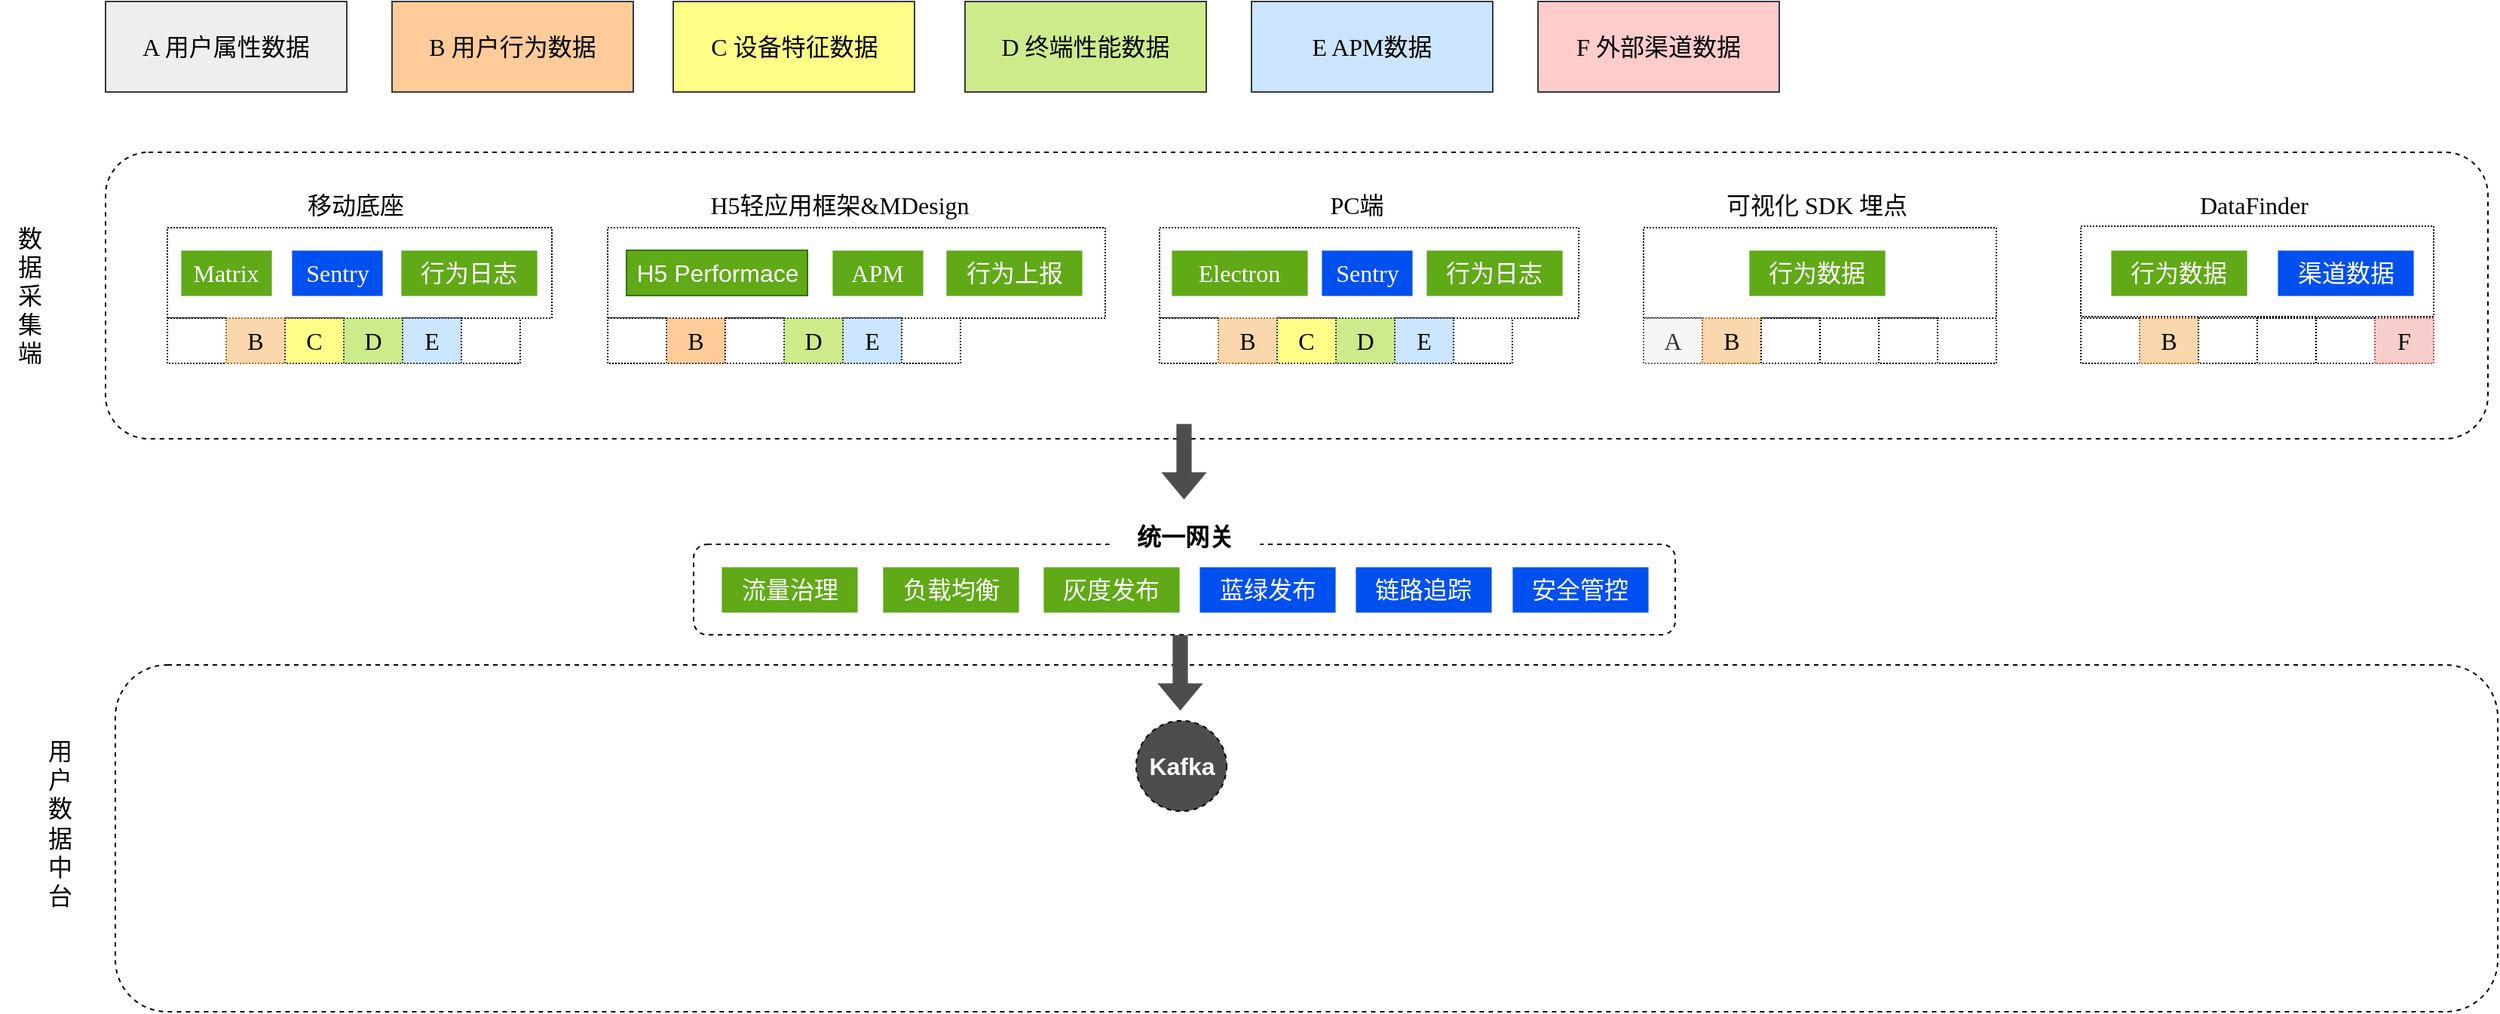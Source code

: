 <mxfile version="17.2.4" type="github">
  <diagram id="R6LKjHRkVj6gWCjwfnXa" name="Page-1">
    <mxGraphModel dx="1609" dy="468" grid="1" gridSize="10" guides="1" tooltips="1" connect="1" arrows="1" fold="1" page="1" pageScale="1" pageWidth="827" pageHeight="1169" math="0" shadow="0">
      <root>
        <mxCell id="0" />
        <mxCell id="1" parent="0" />
        <mxCell id="xEdestO7AOEsHorYzFaQ-1" value="A 用户属性数据" style="rounded=0;whiteSpace=wrap;html=1;fillColor=#eeeeee;strokeColor=#36393d;fontSize=16;fontFamily=Comic Sans MS;" parent="1" vertex="1">
          <mxGeometry x="-690" y="40" width="160" height="60" as="geometry" />
        </mxCell>
        <mxCell id="xEdestO7AOEsHorYzFaQ-2" value="B 用户行为数据" style="rounded=0;whiteSpace=wrap;html=1;fillColor=#ffcc99;strokeColor=#36393d;fontSize=16;fontFamily=Comic Sans MS;" parent="1" vertex="1">
          <mxGeometry x="-500" y="40" width="160" height="60" as="geometry" />
        </mxCell>
        <mxCell id="xEdestO7AOEsHorYzFaQ-3" value="E APM数据" style="rounded=0;whiteSpace=wrap;html=1;fillColor=#cce5ff;strokeColor=#36393d;fontSize=16;fontFamily=Comic Sans MS;" parent="1" vertex="1">
          <mxGeometry x="70" y="40" width="160" height="60" as="geometry" />
        </mxCell>
        <mxCell id="xEdestO7AOEsHorYzFaQ-4" value="F 外部渠道数据" style="rounded=0;whiteSpace=wrap;html=1;fillColor=#ffcccc;strokeColor=#36393d;fontSize=16;fontFamily=Comic Sans MS;" parent="1" vertex="1">
          <mxGeometry x="260" y="40" width="160" height="60" as="geometry" />
        </mxCell>
        <mxCell id="xEdestO7AOEsHorYzFaQ-5" value="" style="rounded=1;whiteSpace=wrap;html=1;fontSize=16;dashed=1;fontFamily=Comic Sans MS;" parent="1" vertex="1">
          <mxGeometry x="-690" y="140" width="1580" height="190" as="geometry" />
        </mxCell>
        <mxCell id="xEdestO7AOEsHorYzFaQ-6" value="数&lt;br&gt;据&lt;br&gt;采&lt;br&gt;集&lt;br&gt;端" style="rounded=0;whiteSpace=wrap;html=1;fontSize=16;strokeWidth=0;strokeColor=none;fontFamily=Comic Sans MS;" parent="1" vertex="1">
          <mxGeometry x="-760" y="170" width="40" height="130" as="geometry" />
        </mxCell>
        <mxCell id="xEdestO7AOEsHorYzFaQ-8" value="移动底座" style="rounded=0;whiteSpace=wrap;html=1;dashed=1;fontSize=16;strokeWidth=0;fontFamily=Comic Sans MS;strokeColor=none;" parent="1" vertex="1">
          <mxGeometry x="-574" y="160" width="100" height="30" as="geometry" />
        </mxCell>
        <mxCell id="xEdestO7AOEsHorYzFaQ-9" value="" style="rounded=0;whiteSpace=wrap;html=1;dashed=1;fontSize=16;strokeWidth=1;fontFamily=Comic Sans MS;dashPattern=1 1;" parent="1" vertex="1">
          <mxGeometry x="-649" y="190" width="255" height="60" as="geometry" />
        </mxCell>
        <mxCell id="xEdestO7AOEsHorYzFaQ-10" value="Matrix" style="rounded=0;whiteSpace=wrap;html=1;dashed=1;fontSize=16;strokeWidth=0;fontFamily=Comic Sans MS;fillColor=#60a917;fontColor=#ffffff;strokeColor=#2D7600;" parent="1" vertex="1">
          <mxGeometry x="-640" y="205" width="60" height="30" as="geometry" />
        </mxCell>
        <mxCell id="xEdestO7AOEsHorYzFaQ-11" value="Sentry" style="rounded=0;whiteSpace=wrap;html=1;dashed=1;fontSize=16;strokeWidth=0;fontFamily=Comic Sans MS;fillColor=#0050ef;fontColor=#ffffff;strokeColor=#001DBC;" parent="1" vertex="1">
          <mxGeometry x="-566.5" y="205" width="60" height="30" as="geometry" />
        </mxCell>
        <mxCell id="xEdestO7AOEsHorYzFaQ-14" value="行为日志" style="rounded=0;whiteSpace=wrap;html=1;dashed=1;fontSize=16;strokeWidth=0;fontFamily=Comic Sans MS;fillColor=#60a917;fontColor=#ffffff;strokeColor=#2D7600;" parent="1" vertex="1">
          <mxGeometry x="-494" y="205" width="90" height="30" as="geometry" />
        </mxCell>
        <mxCell id="xEdestO7AOEsHorYzFaQ-15" value="H5轻应用框架&amp;amp;MDesign" style="rounded=0;whiteSpace=wrap;html=1;dashed=1;fontSize=16;strokeWidth=0;fontFamily=Comic Sans MS;strokeColor=none;" parent="1" vertex="1">
          <mxGeometry x="-298" y="160" width="190" height="30" as="geometry" />
        </mxCell>
        <mxCell id="xEdestO7AOEsHorYzFaQ-16" value="" style="rounded=0;whiteSpace=wrap;html=1;dashed=1;fontSize=16;strokeWidth=1;fontFamily=Comic Sans MS;dashPattern=1 1;" parent="1" vertex="1">
          <mxGeometry x="-357" y="190" width="330" height="60" as="geometry" />
        </mxCell>
        <mxCell id="xEdestO7AOEsHorYzFaQ-18" value="APM" style="rounded=0;whiteSpace=wrap;html=1;dashed=1;fontSize=16;strokeWidth=0;fontFamily=Comic Sans MS;fillColor=#60a917;fontColor=#ffffff;strokeColor=#2D7600;" parent="1" vertex="1">
          <mxGeometry x="-208" y="205" width="60" height="30" as="geometry" />
        </mxCell>
        <mxCell id="xEdestO7AOEsHorYzFaQ-19" value="行为上报" style="rounded=0;whiteSpace=wrap;html=1;dashed=1;fontSize=16;strokeWidth=0;fontFamily=Comic Sans MS;fillColor=#60a917;fontColor=#ffffff;strokeColor=#2D7600;" parent="1" vertex="1">
          <mxGeometry x="-132.5" y="205" width="90" height="30" as="geometry" />
        </mxCell>
        <mxCell id="xEdestO7AOEsHorYzFaQ-20" value="可视化 SDK 埋点" style="rounded=0;whiteSpace=wrap;html=1;dashed=1;fontSize=16;strokeWidth=0;fontFamily=Comic Sans MS;strokeColor=none;" parent="1" vertex="1">
          <mxGeometry x="350" y="160" width="190" height="30" as="geometry" />
        </mxCell>
        <mxCell id="xEdestO7AOEsHorYzFaQ-21" value="" style="rounded=0;whiteSpace=wrap;html=1;dashed=1;fontSize=16;strokeWidth=1;fontFamily=Comic Sans MS;dashPattern=1 1;" parent="1" vertex="1">
          <mxGeometry x="330" y="190" width="234" height="60" as="geometry" />
        </mxCell>
        <mxCell id="xEdestO7AOEsHorYzFaQ-24" value="行为数据" style="rounded=0;whiteSpace=wrap;html=1;dashed=1;fontSize=16;strokeWidth=0;fontFamily=Comic Sans MS;fillColor=#60a917;fontColor=#ffffff;strokeColor=#2D7600;" parent="1" vertex="1">
          <mxGeometry x="400" y="205" width="90" height="30" as="geometry" />
        </mxCell>
        <mxCell id="xEdestO7AOEsHorYzFaQ-25" value="DataFinder" style="rounded=0;whiteSpace=wrap;html=1;dashed=1;fontSize=16;strokeWidth=0;fontFamily=Comic Sans MS;strokeColor=none;" parent="1" vertex="1">
          <mxGeometry x="640" y="160" width="190" height="30" as="geometry" />
        </mxCell>
        <mxCell id="xEdestO7AOEsHorYzFaQ-26" value="" style="rounded=0;whiteSpace=wrap;html=1;dashed=1;fontSize=16;strokeWidth=1;fontFamily=Comic Sans MS;dashPattern=1 1;" parent="1" vertex="1">
          <mxGeometry x="620" y="189" width="234" height="60" as="geometry" />
        </mxCell>
        <mxCell id="xEdestO7AOEsHorYzFaQ-29" value="渠道数据" style="rounded=0;whiteSpace=wrap;html=1;dashed=1;fontSize=16;strokeWidth=0;fontFamily=Comic Sans MS;fillColor=#0050ef;fontColor=#ffffff;strokeColor=#001DBC;" parent="1" vertex="1">
          <mxGeometry x="750.5" y="205" width="90" height="30" as="geometry" />
        </mxCell>
        <mxCell id="xEdestO7AOEsHorYzFaQ-30" value="" style="rounded=0;whiteSpace=wrap;html=1;dashed=1;dashPattern=1 1;fontFamily=Comic Sans MS;fontSize=16;strokeWidth=1;" parent="1" vertex="1">
          <mxGeometry x="-649" y="250" width="39" height="30" as="geometry" />
        </mxCell>
        <mxCell id="xEdestO7AOEsHorYzFaQ-34" value="B" style="rounded=0;whiteSpace=wrap;html=1;dashed=1;dashPattern=1 1;fontFamily=Comic Sans MS;fontSize=16;strokeWidth=1;fillColor=#fad7ac;strokeColor=#b46504;" parent="1" vertex="1">
          <mxGeometry x="-610" y="250" width="39" height="30" as="geometry" />
        </mxCell>
        <mxCell id="xEdestO7AOEsHorYzFaQ-35" value="C" style="rounded=0;whiteSpace=wrap;html=1;dashed=1;dashPattern=1 1;fontFamily=Comic Sans MS;fontSize=16;strokeWidth=1;fillColor=#ffff88;strokeColor=#36393d;" parent="1" vertex="1">
          <mxGeometry x="-571" y="250" width="39" height="30" as="geometry" />
        </mxCell>
        <mxCell id="xEdestO7AOEsHorYzFaQ-36" value="E" style="rounded=0;whiteSpace=wrap;html=1;dashed=1;dashPattern=1 1;fontFamily=Comic Sans MS;fontSize=16;strokeWidth=1;fillColor=#cce5ff;strokeColor=#36393d;" parent="1" vertex="1">
          <mxGeometry x="-493" y="250" width="39" height="30" as="geometry" />
        </mxCell>
        <mxCell id="xEdestO7AOEsHorYzFaQ-41" value="" style="rounded=0;whiteSpace=wrap;html=1;dashed=1;dashPattern=1 1;fontFamily=Comic Sans MS;fontSize=16;strokeWidth=1;" parent="1" vertex="1">
          <mxGeometry x="-454" y="250" width="39" height="30" as="geometry" />
        </mxCell>
        <mxCell id="xEdestO7AOEsHorYzFaQ-42" value="D 终端性能数据" style="rounded=0;whiteSpace=wrap;html=1;fillColor=#cdeb8b;fontSize=16;fontFamily=Comic Sans MS;strokeColor=#36393d;" parent="1" vertex="1">
          <mxGeometry x="-120" y="40" width="160" height="60" as="geometry" />
        </mxCell>
        <mxCell id="xEdestO7AOEsHorYzFaQ-43" value="" style="rounded=0;whiteSpace=wrap;html=1;dashed=1;dashPattern=1 1;fontFamily=Comic Sans MS;fontSize=16;strokeWidth=1;" parent="1" vertex="1">
          <mxGeometry x="-357" y="250" width="39" height="30" as="geometry" />
        </mxCell>
        <mxCell id="xEdestO7AOEsHorYzFaQ-44" value="B" style="rounded=0;whiteSpace=wrap;html=1;dashed=1;dashPattern=1 1;fontFamily=Comic Sans MS;fontSize=16;strokeWidth=1;fillColor=#ffcc99;strokeColor=#36393d;" parent="1" vertex="1">
          <mxGeometry x="-318" y="250" width="39" height="30" as="geometry" />
        </mxCell>
        <mxCell id="xEdestO7AOEsHorYzFaQ-45" value="" style="rounded=0;whiteSpace=wrap;html=1;dashed=1;dashPattern=1 1;fontFamily=Comic Sans MS;fontSize=16;strokeWidth=1;" parent="1" vertex="1">
          <mxGeometry x="-279" y="250" width="39" height="30" as="geometry" />
        </mxCell>
        <mxCell id="xEdestO7AOEsHorYzFaQ-46" value="D" style="rounded=0;whiteSpace=wrap;html=1;dashed=1;dashPattern=1 1;fontFamily=Comic Sans MS;fontSize=16;strokeWidth=1;fillColor=#cdeb8b;strokeColor=#36393d;" parent="1" vertex="1">
          <mxGeometry x="-240" y="250" width="39" height="30" as="geometry" />
        </mxCell>
        <mxCell id="xEdestO7AOEsHorYzFaQ-47" value="E" style="rounded=0;whiteSpace=wrap;html=1;dashed=1;dashPattern=1 1;fontFamily=Comic Sans MS;fontSize=16;strokeWidth=1;fillColor=#cce5ff;strokeColor=#36393d;" parent="1" vertex="1">
          <mxGeometry x="-201" y="250" width="39" height="30" as="geometry" />
        </mxCell>
        <mxCell id="xEdestO7AOEsHorYzFaQ-48" value="A" style="rounded=0;whiteSpace=wrap;html=1;dashed=1;dashPattern=1 1;fontFamily=Comic Sans MS;fontSize=16;strokeWidth=1;fillColor=#f5f5f5;fontColor=#333333;strokeColor=#666666;" parent="1" vertex="1">
          <mxGeometry x="330" y="250" width="39" height="30" as="geometry" />
        </mxCell>
        <mxCell id="xEdestO7AOEsHorYzFaQ-49" value="B" style="rounded=0;whiteSpace=wrap;html=1;dashed=1;dashPattern=1 1;fontFamily=Comic Sans MS;fontSize=16;strokeWidth=1;fillColor=#fad7ac;strokeColor=#b46504;" parent="1" vertex="1">
          <mxGeometry x="369" y="250" width="39" height="30" as="geometry" />
        </mxCell>
        <mxCell id="xEdestO7AOEsHorYzFaQ-50" value="" style="rounded=0;whiteSpace=wrap;html=1;dashed=1;dashPattern=1 1;fontFamily=Comic Sans MS;fontSize=16;strokeWidth=1;" parent="1" vertex="1">
          <mxGeometry x="408" y="250" width="39" height="30" as="geometry" />
        </mxCell>
        <mxCell id="xEdestO7AOEsHorYzFaQ-51" value="" style="rounded=0;whiteSpace=wrap;html=1;dashed=1;dashPattern=1 1;fontFamily=Comic Sans MS;fontSize=16;strokeWidth=1;" parent="1" vertex="1">
          <mxGeometry x="447" y="250" width="39" height="30" as="geometry" />
        </mxCell>
        <mxCell id="xEdestO7AOEsHorYzFaQ-52" value="" style="rounded=0;whiteSpace=wrap;html=1;dashed=1;dashPattern=1 1;fontFamily=Comic Sans MS;fontSize=16;strokeWidth=1;" parent="1" vertex="1">
          <mxGeometry x="486" y="250" width="39" height="30" as="geometry" />
        </mxCell>
        <mxCell id="xEdestO7AOEsHorYzFaQ-53" value="" style="rounded=0;whiteSpace=wrap;html=1;dashed=1;dashPattern=1 1;fontFamily=Comic Sans MS;fontSize=16;strokeWidth=1;" parent="1" vertex="1">
          <mxGeometry x="620" y="250" width="39" height="30" as="geometry" />
        </mxCell>
        <mxCell id="xEdestO7AOEsHorYzFaQ-54" value="B" style="rounded=0;whiteSpace=wrap;html=1;dashed=1;dashPattern=1 1;fontFamily=Comic Sans MS;fontSize=16;strokeWidth=1;fillColor=#fad7ac;strokeColor=#b46504;" parent="1" vertex="1">
          <mxGeometry x="659" y="250" width="39" height="30" as="geometry" />
        </mxCell>
        <mxCell id="xEdestO7AOEsHorYzFaQ-55" value="" style="rounded=0;whiteSpace=wrap;html=1;dashed=1;dashPattern=1 1;fontFamily=Comic Sans MS;fontSize=16;strokeWidth=1;" parent="1" vertex="1">
          <mxGeometry x="698" y="250" width="39" height="30" as="geometry" />
        </mxCell>
        <mxCell id="xEdestO7AOEsHorYzFaQ-57" value="" style="rounded=0;whiteSpace=wrap;html=1;dashed=1;dashPattern=1 1;fontFamily=Comic Sans MS;fontSize=16;strokeWidth=1;" parent="1" vertex="1">
          <mxGeometry x="737" y="250" width="39" height="30" as="geometry" />
        </mxCell>
        <mxCell id="QShWWnX4GkXOOMJUXcGB-1" value="C 设备特征数据" style="rounded=0;whiteSpace=wrap;html=1;fillColor=#ffff88;fontSize=16;fontFamily=Comic Sans MS;strokeColor=#36393d;" parent="1" vertex="1">
          <mxGeometry x="-313.5" y="40" width="160" height="60" as="geometry" />
        </mxCell>
        <mxCell id="avs_9zYvvi-18t2LZXdR-1" value="H5 Performace" style="rounded=0;whiteSpace=wrap;html=1;fillColor=#60a917;fontColor=#ffffff;strokeColor=#2D7600;fontSize=16;" vertex="1" parent="1">
          <mxGeometry x="-344.5" y="205" width="120" height="30" as="geometry" />
        </mxCell>
        <mxCell id="avs_9zYvvi-18t2LZXdR-2" value="PC端" style="rounded=0;whiteSpace=wrap;html=1;dashed=1;fontSize=16;strokeWidth=0;fontFamily=Comic Sans MS;strokeColor=none;" vertex="1" parent="1">
          <mxGeometry x="90" y="160" width="100" height="30" as="geometry" />
        </mxCell>
        <mxCell id="avs_9zYvvi-18t2LZXdR-3" value="" style="rounded=0;whiteSpace=wrap;html=1;dashed=1;fontSize=16;strokeWidth=1;fontFamily=Comic Sans MS;dashPattern=1 1;" vertex="1" parent="1">
          <mxGeometry x="9" y="190" width="278" height="60" as="geometry" />
        </mxCell>
        <mxCell id="avs_9zYvvi-18t2LZXdR-5" value="Sentry" style="rounded=0;whiteSpace=wrap;html=1;dashed=1;fontSize=16;strokeWidth=0;fontFamily=Comic Sans MS;fillColor=#0050ef;fontColor=#ffffff;strokeColor=#001DBC;" vertex="1" parent="1">
          <mxGeometry x="116.5" y="205" width="60" height="30" as="geometry" />
        </mxCell>
        <mxCell id="avs_9zYvvi-18t2LZXdR-6" value="行为日志" style="rounded=0;whiteSpace=wrap;html=1;dashed=1;fontSize=16;strokeWidth=0;fontFamily=Comic Sans MS;fillColor=#60a917;fontColor=#ffffff;strokeColor=#2D7600;" vertex="1" parent="1">
          <mxGeometry x="186" y="205" width="90" height="30" as="geometry" />
        </mxCell>
        <mxCell id="avs_9zYvvi-18t2LZXdR-7" value="" style="rounded=0;whiteSpace=wrap;html=1;dashed=1;dashPattern=1 1;fontFamily=Comic Sans MS;fontSize=16;strokeWidth=1;" vertex="1" parent="1">
          <mxGeometry x="9" y="250" width="39" height="30" as="geometry" />
        </mxCell>
        <mxCell id="avs_9zYvvi-18t2LZXdR-8" value="B" style="rounded=0;whiteSpace=wrap;html=1;dashed=1;dashPattern=1 1;fontFamily=Comic Sans MS;fontSize=16;strokeWidth=1;fillColor=#fad7ac;strokeColor=#b46504;" vertex="1" parent="1">
          <mxGeometry x="48" y="250" width="39" height="30" as="geometry" />
        </mxCell>
        <mxCell id="avs_9zYvvi-18t2LZXdR-9" value="C" style="rounded=0;whiteSpace=wrap;html=1;dashed=1;dashPattern=1 1;fontFamily=Comic Sans MS;fontSize=16;strokeWidth=1;fillColor=#ffff88;strokeColor=#36393d;" vertex="1" parent="1">
          <mxGeometry x="87" y="250" width="39" height="30" as="geometry" />
        </mxCell>
        <mxCell id="avs_9zYvvi-18t2LZXdR-10" value="D" style="rounded=0;whiteSpace=wrap;html=1;dashed=1;dashPattern=1 1;fontFamily=Comic Sans MS;fontSize=16;strokeWidth=1;fillColor=#cdeb8b;strokeColor=#36393d;" vertex="1" parent="1">
          <mxGeometry x="126" y="250" width="39" height="30" as="geometry" />
        </mxCell>
        <mxCell id="avs_9zYvvi-18t2LZXdR-11" value="E" style="rounded=0;whiteSpace=wrap;html=1;dashed=1;dashPattern=1 1;fontFamily=Comic Sans MS;fontSize=16;strokeWidth=1;fillColor=#cce5ff;strokeColor=#36393d;" vertex="1" parent="1">
          <mxGeometry x="165" y="250" width="39" height="30" as="geometry" />
        </mxCell>
        <mxCell id="avs_9zYvvi-18t2LZXdR-12" value="Electron" style="rounded=0;whiteSpace=wrap;html=1;dashed=1;fontSize=16;strokeWidth=0;fontFamily=Comic Sans MS;fillColor=#60a917;fontColor=#ffffff;strokeColor=#2D7600;" vertex="1" parent="1">
          <mxGeometry x="17" y="205" width="90" height="30" as="geometry" />
        </mxCell>
        <mxCell id="avs_9zYvvi-18t2LZXdR-13" value="D" style="rounded=0;whiteSpace=wrap;html=1;dashed=1;dashPattern=1 1;fontFamily=Comic Sans MS;fontSize=16;strokeWidth=1;fillColor=#cdeb8b;strokeColor=#36393d;" vertex="1" parent="1">
          <mxGeometry x="-532" y="250" width="39" height="30" as="geometry" />
        </mxCell>
        <mxCell id="avs_9zYvvi-18t2LZXdR-14" value="" style="rounded=0;whiteSpace=wrap;html=1;dashed=1;dashPattern=1 1;fontFamily=Comic Sans MS;fontSize=16;strokeWidth=1;" vertex="1" parent="1">
          <mxGeometry x="-162" y="250" width="39" height="30" as="geometry" />
        </mxCell>
        <mxCell id="avs_9zYvvi-18t2LZXdR-15" value="" style="rounded=0;whiteSpace=wrap;html=1;dashed=1;dashPattern=1 1;fontFamily=Comic Sans MS;fontSize=16;strokeWidth=1;" vertex="1" parent="1">
          <mxGeometry x="204" y="250" width="39" height="30" as="geometry" />
        </mxCell>
        <mxCell id="avs_9zYvvi-18t2LZXdR-16" value="" style="rounded=0;whiteSpace=wrap;html=1;dashed=1;dashPattern=1 1;fontFamily=Comic Sans MS;fontSize=16;strokeWidth=1;" vertex="1" parent="1">
          <mxGeometry x="525" y="250" width="39" height="30" as="geometry" />
        </mxCell>
        <mxCell id="avs_9zYvvi-18t2LZXdR-17" value="" style="rounded=0;whiteSpace=wrap;html=1;dashed=1;dashPattern=1 1;fontFamily=Comic Sans MS;fontSize=16;strokeWidth=1;" vertex="1" parent="1">
          <mxGeometry x="776" y="250" width="39" height="30" as="geometry" />
        </mxCell>
        <mxCell id="avs_9zYvvi-18t2LZXdR-18" value="F" style="rounded=0;whiteSpace=wrap;html=1;dashed=1;dashPattern=1 1;fontFamily=Comic Sans MS;fontSize=16;strokeWidth=1;fillColor=#f8cecc;strokeColor=#b85450;" vertex="1" parent="1">
          <mxGeometry x="815" y="250" width="39" height="30" as="geometry" />
        </mxCell>
        <mxCell id="avs_9zYvvi-18t2LZXdR-19" value="行为数据" style="rounded=0;whiteSpace=wrap;html=1;dashed=1;fontSize=16;strokeWidth=0;fontFamily=Comic Sans MS;fillColor=#60a917;fontColor=#ffffff;strokeColor=#2D7600;" vertex="1" parent="1">
          <mxGeometry x="640" y="205" width="90" height="30" as="geometry" />
        </mxCell>
        <mxCell id="avs_9zYvvi-18t2LZXdR-20" value="" style="rounded=1;whiteSpace=wrap;html=1;fontSize=16;dashed=1;" vertex="1" parent="1">
          <mxGeometry x="-300" y="400" width="651" height="60" as="geometry" />
        </mxCell>
        <mxCell id="avs_9zYvvi-18t2LZXdR-21" value="统一网关" style="rounded=0;whiteSpace=wrap;html=1;dashed=1;fontSize=16;strokeWidth=0;fontFamily=Comic Sans MS;strokeColor=none;fontStyle=1" vertex="1" parent="1">
          <mxGeometry x="-24.5" y="380" width="100" height="30" as="geometry" />
        </mxCell>
        <mxCell id="avs_9zYvvi-18t2LZXdR-22" value="流量治理" style="rounded=0;whiteSpace=wrap;html=1;dashed=1;fontSize=16;strokeWidth=0;fontFamily=Comic Sans MS;fillColor=#60a917;fontColor=#ffffff;strokeColor=#2D7600;" vertex="1" parent="1">
          <mxGeometry x="-281.5" y="415" width="90" height="30" as="geometry" />
        </mxCell>
        <mxCell id="avs_9zYvvi-18t2LZXdR-23" value="" style="shape=flexArrow;endArrow=classic;html=1;rounded=0;fontSize=16;fillColor=#4D4D4D;strokeWidth=0;" edge="1" parent="1">
          <mxGeometry width="50" height="50" relative="1" as="geometry">
            <mxPoint x="25" y="320" as="sourcePoint" />
            <mxPoint x="25" y="370" as="targetPoint" />
          </mxGeometry>
        </mxCell>
        <mxCell id="avs_9zYvvi-18t2LZXdR-24" value="负载均衡" style="rounded=0;whiteSpace=wrap;html=1;dashed=1;fontSize=16;strokeWidth=0;fontFamily=Comic Sans MS;fillColor=#60a917;fontColor=#ffffff;strokeColor=#2D7600;" vertex="1" parent="1">
          <mxGeometry x="-174.5" y="415" width="90" height="30" as="geometry" />
        </mxCell>
        <mxCell id="avs_9zYvvi-18t2LZXdR-25" value="灰度发布" style="rounded=0;whiteSpace=wrap;html=1;dashed=1;fontSize=16;strokeWidth=0;fontFamily=Comic Sans MS;fillColor=#60a917;fontColor=#ffffff;strokeColor=#2D7600;" vertex="1" parent="1">
          <mxGeometry x="-68" y="415" width="90" height="30" as="geometry" />
        </mxCell>
        <mxCell id="avs_9zYvvi-18t2LZXdR-26" value="蓝绿发布" style="rounded=0;whiteSpace=wrap;html=1;dashed=1;fontSize=16;strokeWidth=0;fontFamily=Comic Sans MS;fillColor=#0050ef;fontColor=#ffffff;strokeColor=#001DBC;" vertex="1" parent="1">
          <mxGeometry x="35.5" y="415" width="90" height="30" as="geometry" />
        </mxCell>
        <mxCell id="avs_9zYvvi-18t2LZXdR-27" value="链路追踪" style="rounded=0;whiteSpace=wrap;html=1;dashed=1;fontSize=16;strokeWidth=0;fontFamily=Comic Sans MS;fillColor=#0050ef;fontColor=#ffffff;strokeColor=#001DBC;" vertex="1" parent="1">
          <mxGeometry x="139" y="415" width="90" height="30" as="geometry" />
        </mxCell>
        <mxCell id="avs_9zYvvi-18t2LZXdR-28" value="安全管控" style="rounded=0;whiteSpace=wrap;html=1;dashed=1;fontSize=16;strokeWidth=0;fontFamily=Comic Sans MS;fillColor=#0050ef;fontColor=#ffffff;strokeColor=#001DBC;" vertex="1" parent="1">
          <mxGeometry x="243" y="415" width="90" height="30" as="geometry" />
        </mxCell>
        <mxCell id="avs_9zYvvi-18t2LZXdR-30" value="" style="rounded=1;whiteSpace=wrap;html=1;dashed=1;fontSize=16;" vertex="1" parent="1">
          <mxGeometry x="-683.5" y="480" width="1580" height="230" as="geometry" />
        </mxCell>
        <mxCell id="avs_9zYvvi-18t2LZXdR-31" value="用&lt;br&gt;户&lt;br&gt;数&lt;br&gt;据&lt;br&gt;中&lt;br&gt;台" style="rounded=0;whiteSpace=wrap;html=1;fontSize=16;strokeWidth=0;strokeColor=none;fontFamily=Comic Sans MS;" vertex="1" parent="1">
          <mxGeometry x="-740" y="520" width="40" height="130" as="geometry" />
        </mxCell>
        <mxCell id="avs_9zYvvi-18t2LZXdR-32" value="Kafka" style="ellipse;whiteSpace=wrap;html=1;aspect=fixed;dashed=1;fontSize=16;fillColor=#4D4D4D;fontColor=#FFFFFF;fontStyle=1" vertex="1" parent="1">
          <mxGeometry x="-6.5" y="517" width="60" height="60" as="geometry" />
        </mxCell>
        <mxCell id="avs_9zYvvi-18t2LZXdR-29" value="" style="shape=flexArrow;endArrow=classic;html=1;rounded=0;fontSize=16;fillColor=#4D4D4D;strokeWidth=0;" edge="1" parent="1">
          <mxGeometry width="50" height="50" relative="1" as="geometry">
            <mxPoint x="22.5" y="460" as="sourcePoint" />
            <mxPoint x="22.5" y="510" as="targetPoint" />
          </mxGeometry>
        </mxCell>
      </root>
    </mxGraphModel>
  </diagram>
</mxfile>
